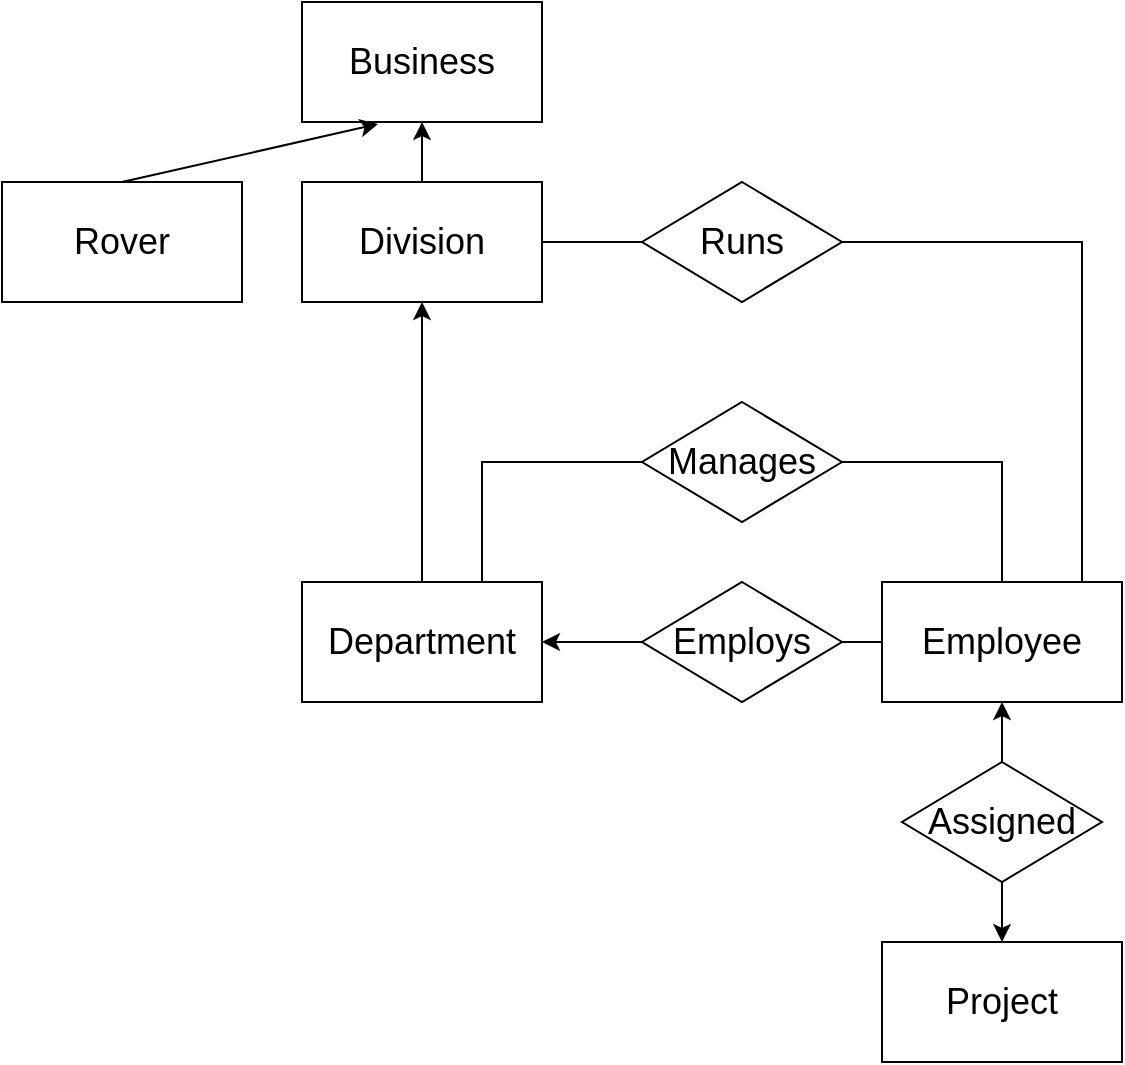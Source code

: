 <mxfile version="16.5.6" type="github">
  <diagram id="BOuTmNfAIhmqwVxighDf" name="Page-1">
    <mxGraphModel dx="383" dy="627" grid="1" gridSize="10" guides="1" tooltips="1" connect="1" arrows="1" fold="1" page="1" pageScale="1" pageWidth="850" pageHeight="1100" math="0" shadow="0">
      <root>
        <mxCell id="0" />
        <mxCell id="1" parent="0" />
        <mxCell id="PTytaODisuTL6KH7mFgd-1" value="&lt;font style=&quot;font-size: 18px&quot;&gt;Department&lt;/font&gt;" style="rounded=0;whiteSpace=wrap;html=1;" vertex="1" parent="1">
          <mxGeometry x="250" y="300" width="120" height="60" as="geometry" />
        </mxCell>
        <mxCell id="PTytaODisuTL6KH7mFgd-2" value="Employs" style="rhombus;whiteSpace=wrap;html=1;fontSize=18;" vertex="1" parent="1">
          <mxGeometry x="420" y="300" width="100" height="60" as="geometry" />
        </mxCell>
        <mxCell id="PTytaODisuTL6KH7mFgd-3" value="&lt;font style=&quot;font-size: 18px&quot;&gt;Employee&lt;/font&gt;" style="rounded=0;whiteSpace=wrap;html=1;" vertex="1" parent="1">
          <mxGeometry x="540" y="300" width="120" height="60" as="geometry" />
        </mxCell>
        <mxCell id="PTytaODisuTL6KH7mFgd-4" value="" style="endArrow=none;html=1;rounded=0;fontSize=18;exitX=1;exitY=0.5;exitDx=0;exitDy=0;entryX=0;entryY=0.5;entryDx=0;entryDy=0;" edge="1" parent="1" source="PTytaODisuTL6KH7mFgd-2" target="PTytaODisuTL6KH7mFgd-3">
          <mxGeometry width="50" height="50" relative="1" as="geometry">
            <mxPoint x="380" y="240" as="sourcePoint" />
            <mxPoint x="430" y="240" as="targetPoint" />
          </mxGeometry>
        </mxCell>
        <mxCell id="PTytaODisuTL6KH7mFgd-20" value="" style="endArrow=classic;html=1;rounded=0;fontSize=16;exitX=0.5;exitY=0;exitDx=0;exitDy=0;" edge="1" parent="1" source="PTytaODisuTL6KH7mFgd-1">
          <mxGeometry width="50" height="50" relative="1" as="geometry">
            <mxPoint x="360" y="410" as="sourcePoint" />
            <mxPoint x="310" y="160" as="targetPoint" />
          </mxGeometry>
        </mxCell>
        <mxCell id="PTytaODisuTL6KH7mFgd-21" value="&lt;font style=&quot;font-size: 18px&quot;&gt;Business&lt;/font&gt;" style="rounded=0;whiteSpace=wrap;html=1;" vertex="1" parent="1">
          <mxGeometry x="250" y="10" width="120" height="60" as="geometry" />
        </mxCell>
        <mxCell id="PTytaODisuTL6KH7mFgd-22" value="" style="endArrow=classic;html=1;rounded=0;entryX=1;entryY=0.5;entryDx=0;entryDy=0;" edge="1" parent="1" source="PTytaODisuTL6KH7mFgd-2" target="PTytaODisuTL6KH7mFgd-1">
          <mxGeometry width="50" height="50" relative="1" as="geometry">
            <mxPoint x="410" y="410" as="sourcePoint" />
            <mxPoint x="460" y="360" as="targetPoint" />
          </mxGeometry>
        </mxCell>
        <mxCell id="PTytaODisuTL6KH7mFgd-23" value="&lt;font style=&quot;font-size: 18px&quot;&gt;Rover&lt;/font&gt;" style="rounded=0;whiteSpace=wrap;html=1;" vertex="1" parent="1">
          <mxGeometry x="100" y="100" width="120" height="60" as="geometry" />
        </mxCell>
        <mxCell id="PTytaODisuTL6KH7mFgd-24" value="" style="endArrow=classic;html=1;rounded=0;fontSize=16;exitX=0.5;exitY=0;exitDx=0;exitDy=0;entryX=0.317;entryY=1.017;entryDx=0;entryDy=0;entryPerimeter=0;" edge="1" parent="1" source="PTytaODisuTL6KH7mFgd-23" target="PTytaODisuTL6KH7mFgd-21">
          <mxGeometry width="50" height="50" relative="1" as="geometry">
            <mxPoint x="220" y="410" as="sourcePoint" />
            <mxPoint x="170" y="160" as="targetPoint" />
          </mxGeometry>
        </mxCell>
        <mxCell id="PTytaODisuTL6KH7mFgd-25" value="&lt;font style=&quot;font-size: 18px&quot;&gt;Division&lt;/font&gt;" style="rounded=0;whiteSpace=wrap;html=1;" vertex="1" parent="1">
          <mxGeometry x="250" y="100" width="120" height="60" as="geometry" />
        </mxCell>
        <mxCell id="PTytaODisuTL6KH7mFgd-26" value="" style="endArrow=classic;html=1;rounded=0;fontSize=16;exitX=0.5;exitY=0;exitDx=0;exitDy=0;entryX=0.5;entryY=1;entryDx=0;entryDy=0;" edge="1" parent="1" source="PTytaODisuTL6KH7mFgd-25" target="PTytaODisuTL6KH7mFgd-21">
          <mxGeometry width="50" height="50" relative="1" as="geometry">
            <mxPoint x="360" y="310" as="sourcePoint" />
            <mxPoint x="310" y="80" as="targetPoint" />
          </mxGeometry>
        </mxCell>
        <mxCell id="PTytaODisuTL6KH7mFgd-28" value="&lt;font style=&quot;font-size: 18px&quot;&gt;Project&lt;/font&gt;" style="rounded=0;whiteSpace=wrap;html=1;" vertex="1" parent="1">
          <mxGeometry x="540" y="480" width="120" height="60" as="geometry" />
        </mxCell>
        <mxCell id="PTytaODisuTL6KH7mFgd-29" value="" style="endArrow=classic;startArrow=none;html=1;rounded=0;entryX=0.5;entryY=0;entryDx=0;entryDy=0;" edge="1" parent="1" source="PTytaODisuTL6KH7mFgd-33" target="PTytaODisuTL6KH7mFgd-28">
          <mxGeometry width="50" height="50" relative="1" as="geometry">
            <mxPoint x="430" y="390" as="sourcePoint" />
            <mxPoint x="600" y="420" as="targetPoint" />
          </mxGeometry>
        </mxCell>
        <mxCell id="PTytaODisuTL6KH7mFgd-30" value="" style="endArrow=none;html=1;rounded=0;entryX=0.75;entryY=0;entryDx=0;entryDy=0;exitX=0.5;exitY=0;exitDx=0;exitDy=0;" edge="1" parent="1" source="PTytaODisuTL6KH7mFgd-3" target="PTytaODisuTL6KH7mFgd-1">
          <mxGeometry width="50" height="50" relative="1" as="geometry">
            <mxPoint x="680" y="260" as="sourcePoint" />
            <mxPoint x="520" y="340" as="targetPoint" />
            <Array as="points">
              <mxPoint x="600" y="270" />
              <mxPoint x="600" y="240" />
              <mxPoint x="560" y="240" />
              <mxPoint x="520" y="240" />
              <mxPoint x="470" y="240" />
              <mxPoint x="410" y="240" />
              <mxPoint x="340" y="240" />
            </Array>
          </mxGeometry>
        </mxCell>
        <mxCell id="PTytaODisuTL6KH7mFgd-31" value="Manages" style="rhombus;whiteSpace=wrap;html=1;fontSize=18;" vertex="1" parent="1">
          <mxGeometry x="420" y="210" width="100" height="60" as="geometry" />
        </mxCell>
        <mxCell id="PTytaODisuTL6KH7mFgd-32" value="" style="endArrow=none;html=1;rounded=0;entryX=1;entryY=0.5;entryDx=0;entryDy=0;" edge="1" parent="1" target="PTytaODisuTL6KH7mFgd-25">
          <mxGeometry width="50" height="50" relative="1" as="geometry">
            <mxPoint x="640" y="300" as="sourcePoint" />
            <mxPoint x="350" y="210" as="targetPoint" />
            <Array as="points">
              <mxPoint x="640" y="240" />
              <mxPoint x="640" y="130" />
              <mxPoint x="600" y="130" />
              <mxPoint x="480" y="130" />
              <mxPoint x="410" y="130" />
            </Array>
          </mxGeometry>
        </mxCell>
        <mxCell id="PTytaODisuTL6KH7mFgd-33" value="Assigned" style="rhombus;whiteSpace=wrap;html=1;fontSize=18;" vertex="1" parent="1">
          <mxGeometry x="550" y="390" width="100" height="60" as="geometry" />
        </mxCell>
        <mxCell id="PTytaODisuTL6KH7mFgd-34" value="" style="endArrow=none;startArrow=classic;html=1;rounded=0;" edge="1" parent="1" source="PTytaODisuTL6KH7mFgd-3" target="PTytaODisuTL6KH7mFgd-33">
          <mxGeometry width="50" height="50" relative="1" as="geometry">
            <mxPoint x="600" y="360.0" as="sourcePoint" />
            <mxPoint x="600" y="420" as="targetPoint" />
          </mxGeometry>
        </mxCell>
        <mxCell id="PTytaODisuTL6KH7mFgd-35" value="Runs" style="rhombus;whiteSpace=wrap;html=1;fontSize=18;" vertex="1" parent="1">
          <mxGeometry x="420" y="100" width="100" height="60" as="geometry" />
        </mxCell>
      </root>
    </mxGraphModel>
  </diagram>
</mxfile>
